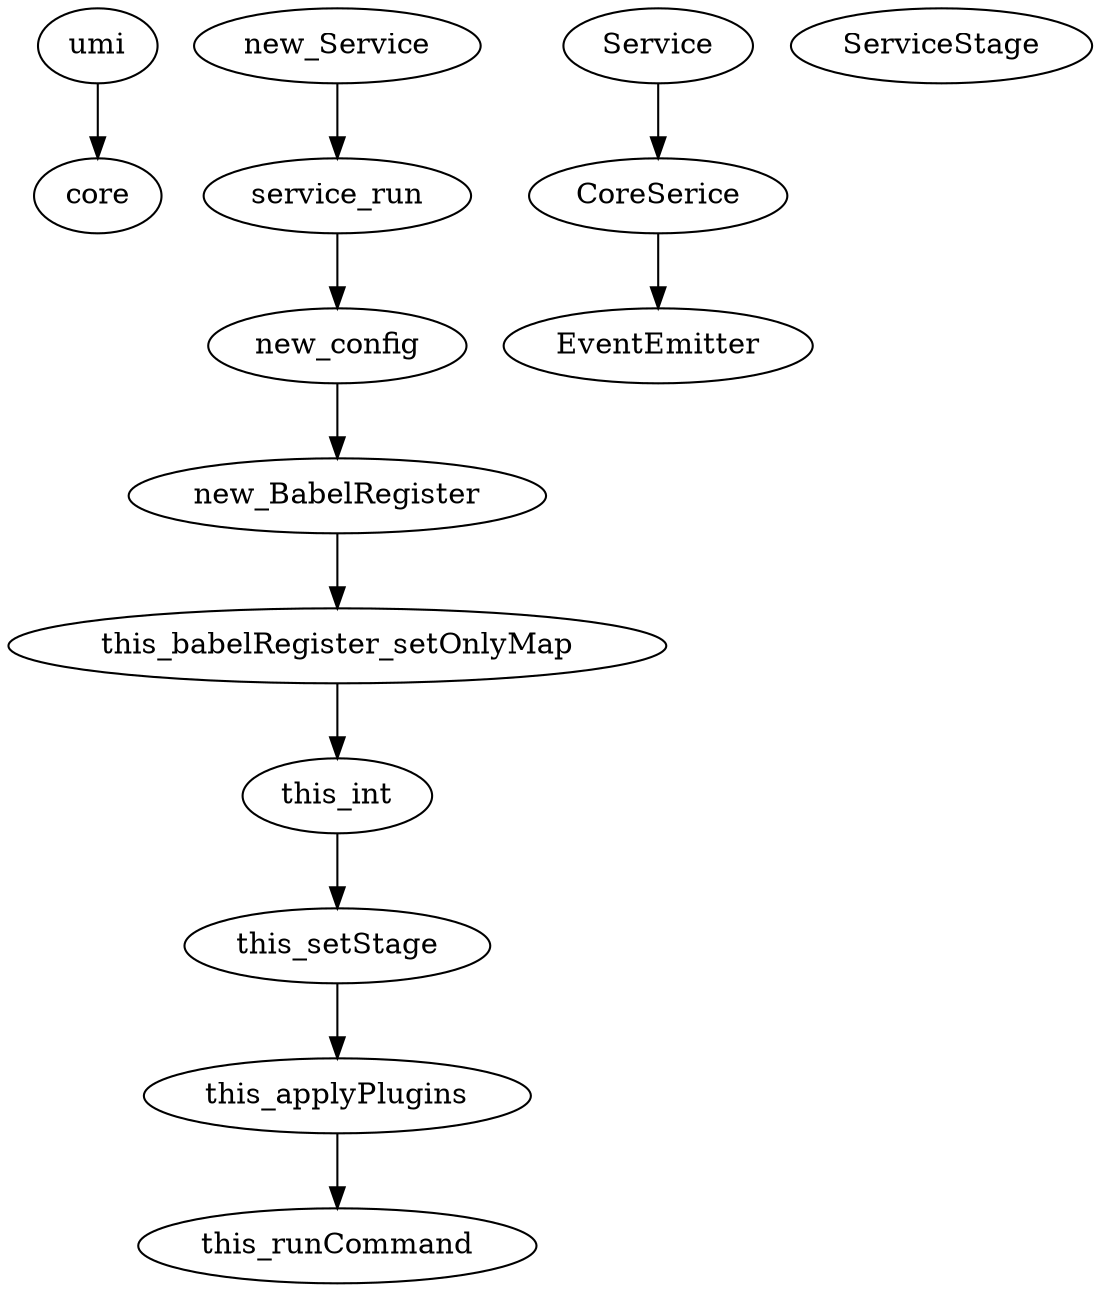 digraph index {
    umi -> core;
    new_Service -> service_run -> new_config -> new_BabelRegister -> this_babelRegister_setOnlyMap
    -> this_int -> this_setStage ->this_applyPlugins -> this_runCommand
    ;
    Service -> CoreSerice -> EventEmitter;
    ServiceStage;
    
}
